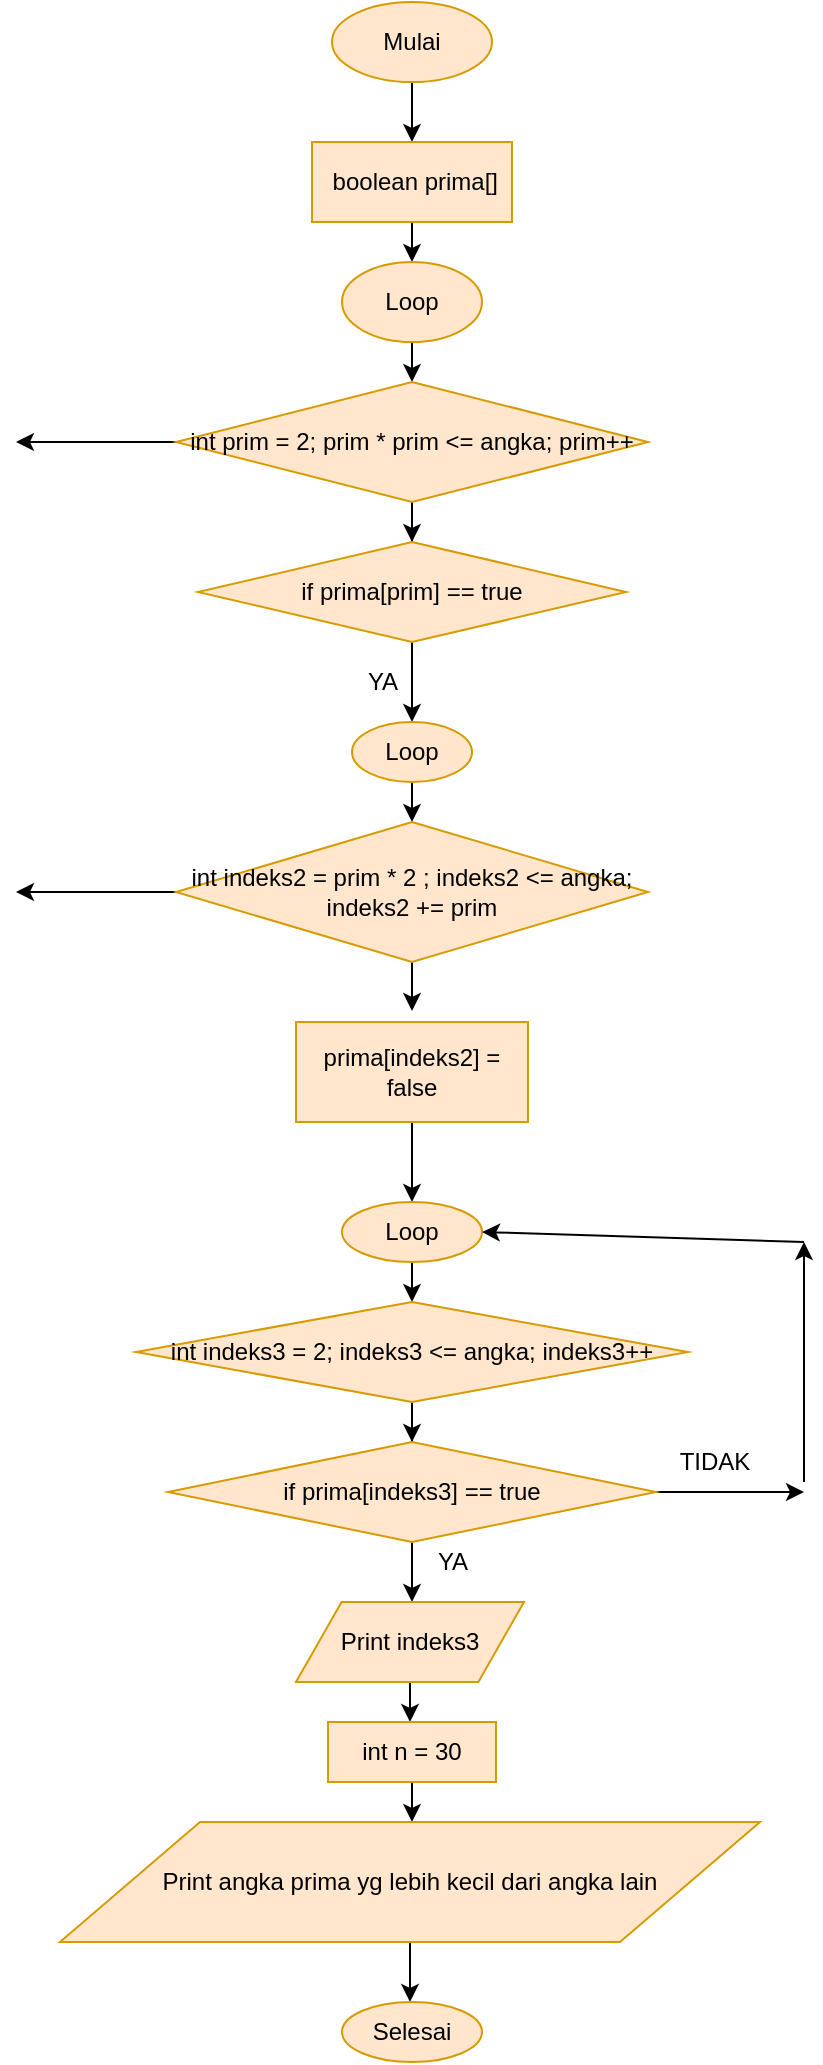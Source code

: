 <mxfile version="13.0.7" type="device"><diagram id="2gAfbkUtbrL2JqzO0L2J" name="Page-1"><mxGraphModel dx="868" dy="534" grid="1" gridSize="10" guides="1" tooltips="1" connect="1" arrows="1" fold="1" page="1" pageScale="1" pageWidth="827" pageHeight="1169" math="0" shadow="0"><root><mxCell id="0"/><mxCell id="1" parent="0"/><mxCell id="VuhFBgD3TkHIuDUSK1Xq-3" value="" style="edgeStyle=orthogonalEdgeStyle;rounded=0;orthogonalLoop=1;jettySize=auto;html=1;" edge="1" parent="1" source="VuhFBgD3TkHIuDUSK1Xq-1"><mxGeometry relative="1" as="geometry"><mxPoint x="414" y="80" as="targetPoint"/></mxGeometry></mxCell><mxCell id="VuhFBgD3TkHIuDUSK1Xq-1" value="Mulai" style="ellipse;whiteSpace=wrap;html=1;fillColor=#ffe6cc;strokeColor=#d79b00;" vertex="1" parent="1"><mxGeometry x="374" y="10" width="80" height="40" as="geometry"/></mxCell><mxCell id="VuhFBgD3TkHIuDUSK1Xq-6" value="" style="edgeStyle=orthogonalEdgeStyle;rounded=0;orthogonalLoop=1;jettySize=auto;html=1;" edge="1" parent="1" source="VuhFBgD3TkHIuDUSK1Xq-4"><mxGeometry relative="1" as="geometry"><mxPoint x="414" y="140" as="targetPoint"/></mxGeometry></mxCell><mxCell id="VuhFBgD3TkHIuDUSK1Xq-4" value="&amp;nbsp;boolean prima[]" style="rounded=0;whiteSpace=wrap;html=1;fillColor=#ffe6cc;strokeColor=#d79b00;" vertex="1" parent="1"><mxGeometry x="364" y="80" width="100" height="40" as="geometry"/></mxCell><mxCell id="VuhFBgD3TkHIuDUSK1Xq-9" value="" style="edgeStyle=orthogonalEdgeStyle;rounded=0;orthogonalLoop=1;jettySize=auto;html=1;" edge="1" parent="1" source="VuhFBgD3TkHIuDUSK1Xq-7"><mxGeometry relative="1" as="geometry"><mxPoint x="414" y="200" as="targetPoint"/></mxGeometry></mxCell><mxCell id="VuhFBgD3TkHIuDUSK1Xq-7" value="Loop" style="ellipse;whiteSpace=wrap;html=1;fillColor=#ffe6cc;strokeColor=#d79b00;" vertex="1" parent="1"><mxGeometry x="379" y="140" width="70" height="40" as="geometry"/></mxCell><mxCell id="VuhFBgD3TkHIuDUSK1Xq-12" value="" style="edgeStyle=orthogonalEdgeStyle;rounded=0;orthogonalLoop=1;jettySize=auto;html=1;" edge="1" parent="1" source="VuhFBgD3TkHIuDUSK1Xq-10" target="VuhFBgD3TkHIuDUSK1Xq-11"><mxGeometry relative="1" as="geometry"/></mxCell><mxCell id="VuhFBgD3TkHIuDUSK1Xq-21" value="" style="edgeStyle=orthogonalEdgeStyle;rounded=0;orthogonalLoop=1;jettySize=auto;html=1;" edge="1" parent="1" source="VuhFBgD3TkHIuDUSK1Xq-10"><mxGeometry relative="1" as="geometry"><mxPoint x="216" y="230" as="targetPoint"/></mxGeometry></mxCell><mxCell id="VuhFBgD3TkHIuDUSK1Xq-10" value="int prim = 2; prim * prim &amp;lt;= angka; prim++" style="rhombus;whiteSpace=wrap;html=1;fillColor=#ffe6cc;strokeColor=#d79b00;" vertex="1" parent="1"><mxGeometry x="296" y="200" width="236" height="60" as="geometry"/></mxCell><mxCell id="VuhFBgD3TkHIuDUSK1Xq-14" value="" style="edgeStyle=orthogonalEdgeStyle;rounded=0;orthogonalLoop=1;jettySize=auto;html=1;" edge="1" parent="1" source="VuhFBgD3TkHIuDUSK1Xq-11"><mxGeometry relative="1" as="geometry"><mxPoint x="414" y="370" as="targetPoint"/></mxGeometry></mxCell><mxCell id="VuhFBgD3TkHIuDUSK1Xq-11" value="if&amp;nbsp;prima[prim] == true" style="rhombus;whiteSpace=wrap;html=1;fillColor=#ffe6cc;strokeColor=#d79b00;" vertex="1" parent="1"><mxGeometry x="307" y="280" width="214" height="50" as="geometry"/></mxCell><mxCell id="VuhFBgD3TkHIuDUSK1Xq-15" value="YA" style="text;html=1;align=center;verticalAlign=middle;resizable=0;points=[];autosize=1;" vertex="1" parent="1"><mxGeometry x="384" y="340" width="30" height="20" as="geometry"/></mxCell><mxCell id="VuhFBgD3TkHIuDUSK1Xq-18" value="" style="edgeStyle=orthogonalEdgeStyle;rounded=0;orthogonalLoop=1;jettySize=auto;html=1;" edge="1" parent="1" source="VuhFBgD3TkHIuDUSK1Xq-16"><mxGeometry relative="1" as="geometry"><mxPoint x="414" y="420" as="targetPoint"/></mxGeometry></mxCell><mxCell id="VuhFBgD3TkHIuDUSK1Xq-16" value="Loop" style="ellipse;whiteSpace=wrap;html=1;fillColor=#ffe6cc;strokeColor=#d79b00;" vertex="1" parent="1"><mxGeometry x="384" y="370" width="60" height="30" as="geometry"/></mxCell><mxCell id="VuhFBgD3TkHIuDUSK1Xq-24" value="" style="edgeStyle=orthogonalEdgeStyle;rounded=0;orthogonalLoop=1;jettySize=auto;html=1;" edge="1" parent="1" source="VuhFBgD3TkHIuDUSK1Xq-19"><mxGeometry relative="1" as="geometry"><mxPoint x="414" y="514.5" as="targetPoint"/></mxGeometry></mxCell><mxCell id="VuhFBgD3TkHIuDUSK1Xq-26" value="" style="edgeStyle=orthogonalEdgeStyle;rounded=0;orthogonalLoop=1;jettySize=auto;html=1;" edge="1" parent="1" source="VuhFBgD3TkHIuDUSK1Xq-19"><mxGeometry relative="1" as="geometry"><mxPoint x="216" y="455" as="targetPoint"/></mxGeometry></mxCell><mxCell id="VuhFBgD3TkHIuDUSK1Xq-19" value="int indeks2 = prim * 2 ; indeks2 &amp;lt;= angka; indeks2 += prim" style="rhombus;whiteSpace=wrap;html=1;fillColor=#ffe6cc;strokeColor=#d79b00;" vertex="1" parent="1"><mxGeometry x="296" y="420" width="236" height="70" as="geometry"/></mxCell><mxCell id="VuhFBgD3TkHIuDUSK1Xq-28" value="" style="edgeStyle=orthogonalEdgeStyle;rounded=0;orthogonalLoop=1;jettySize=auto;html=1;" edge="1" parent="1" source="VuhFBgD3TkHIuDUSK1Xq-22"><mxGeometry relative="1" as="geometry"><mxPoint x="414" y="610" as="targetPoint"/></mxGeometry></mxCell><mxCell id="VuhFBgD3TkHIuDUSK1Xq-22" value="prima[indeks2] = false" style="rounded=0;whiteSpace=wrap;html=1;fillColor=#ffe6cc;strokeColor=#d79b00;" vertex="1" parent="1"><mxGeometry x="356" y="520" width="116" height="50" as="geometry"/></mxCell><mxCell id="VuhFBgD3TkHIuDUSK1Xq-31" value="" style="edgeStyle=orthogonalEdgeStyle;rounded=0;orthogonalLoop=1;jettySize=auto;html=1;" edge="1" parent="1" source="VuhFBgD3TkHIuDUSK1Xq-29"><mxGeometry relative="1" as="geometry"><mxPoint x="414" y="660" as="targetPoint"/></mxGeometry></mxCell><mxCell id="VuhFBgD3TkHIuDUSK1Xq-29" value="Loop" style="ellipse;whiteSpace=wrap;html=1;fillColor=#ffe6cc;strokeColor=#d79b00;" vertex="1" parent="1"><mxGeometry x="379" y="610" width="70" height="30" as="geometry"/></mxCell><mxCell id="VuhFBgD3TkHIuDUSK1Xq-34" value="" style="edgeStyle=orthogonalEdgeStyle;rounded=0;orthogonalLoop=1;jettySize=auto;html=1;" edge="1" parent="1" source="VuhFBgD3TkHIuDUSK1Xq-32" target="VuhFBgD3TkHIuDUSK1Xq-33"><mxGeometry relative="1" as="geometry"/></mxCell><mxCell id="VuhFBgD3TkHIuDUSK1Xq-32" value="int indeks3 = 2; indeks3 &amp;lt;= angka; indeks3++" style="rhombus;whiteSpace=wrap;html=1;fillColor=#ffe6cc;strokeColor=#d79b00;" vertex="1" parent="1"><mxGeometry x="276" y="660" width="276" height="50" as="geometry"/></mxCell><mxCell id="VuhFBgD3TkHIuDUSK1Xq-36" value="" style="edgeStyle=orthogonalEdgeStyle;rounded=0;orthogonalLoop=1;jettySize=auto;html=1;" edge="1" parent="1" source="VuhFBgD3TkHIuDUSK1Xq-33"><mxGeometry relative="1" as="geometry"><mxPoint x="610" y="755" as="targetPoint"/></mxGeometry></mxCell><mxCell id="VuhFBgD3TkHIuDUSK1Xq-41" value="" style="edgeStyle=orthogonalEdgeStyle;rounded=0;orthogonalLoop=1;jettySize=auto;html=1;" edge="1" parent="1" source="VuhFBgD3TkHIuDUSK1Xq-33"><mxGeometry relative="1" as="geometry"><mxPoint x="414" y="810" as="targetPoint"/></mxGeometry></mxCell><mxCell id="VuhFBgD3TkHIuDUSK1Xq-33" value="if&amp;nbsp;prima[indeks3] == true" style="rhombus;whiteSpace=wrap;html=1;fillColor=#ffe6cc;strokeColor=#d79b00;" vertex="1" parent="1"><mxGeometry x="292" y="730" width="244" height="50" as="geometry"/></mxCell><mxCell id="VuhFBgD3TkHIuDUSK1Xq-37" value="" style="endArrow=classic;html=1;" edge="1" parent="1"><mxGeometry width="50" height="50" relative="1" as="geometry"><mxPoint x="610" y="750" as="sourcePoint"/><mxPoint x="610" y="630" as="targetPoint"/></mxGeometry></mxCell><mxCell id="VuhFBgD3TkHIuDUSK1Xq-38" value="" style="endArrow=classic;html=1;entryX=1;entryY=0.5;entryDx=0;entryDy=0;" edge="1" parent="1" target="VuhFBgD3TkHIuDUSK1Xq-29"><mxGeometry width="50" height="50" relative="1" as="geometry"><mxPoint x="610" y="630" as="sourcePoint"/><mxPoint x="660" y="580" as="targetPoint"/></mxGeometry></mxCell><mxCell id="VuhFBgD3TkHIuDUSK1Xq-46" value="" style="edgeStyle=orthogonalEdgeStyle;rounded=0;orthogonalLoop=1;jettySize=auto;html=1;" edge="1" parent="1" source="VuhFBgD3TkHIuDUSK1Xq-42"><mxGeometry relative="1" as="geometry"><mxPoint x="413" y="870" as="targetPoint"/></mxGeometry></mxCell><mxCell id="VuhFBgD3TkHIuDUSK1Xq-42" value="Print indeks3" style="shape=parallelogram;perimeter=parallelogramPerimeter;whiteSpace=wrap;html=1;fillColor=#ffe6cc;strokeColor=#d79b00;" vertex="1" parent="1"><mxGeometry x="356" y="810" width="114" height="40" as="geometry"/></mxCell><mxCell id="VuhFBgD3TkHIuDUSK1Xq-43" value="TIDAK" style="text;html=1;align=center;verticalAlign=middle;resizable=0;points=[];autosize=1;" vertex="1" parent="1"><mxGeometry x="540" y="730" width="50" height="20" as="geometry"/></mxCell><mxCell id="VuhFBgD3TkHIuDUSK1Xq-44" value="YA" style="text;html=1;align=center;verticalAlign=middle;resizable=0;points=[];autosize=1;" vertex="1" parent="1"><mxGeometry x="419" y="780" width="30" height="20" as="geometry"/></mxCell><mxCell id="VuhFBgD3TkHIuDUSK1Xq-49" value="" style="edgeStyle=orthogonalEdgeStyle;rounded=0;orthogonalLoop=1;jettySize=auto;html=1;" edge="1" parent="1" source="VuhFBgD3TkHIuDUSK1Xq-47"><mxGeometry relative="1" as="geometry"><mxPoint x="414" y="920" as="targetPoint"/></mxGeometry></mxCell><mxCell id="VuhFBgD3TkHIuDUSK1Xq-47" value="int n = 30" style="rounded=0;whiteSpace=wrap;html=1;fillColor=#ffe6cc;strokeColor=#d79b00;" vertex="1" parent="1"><mxGeometry x="372" y="870" width="84" height="30" as="geometry"/></mxCell><mxCell id="VuhFBgD3TkHIuDUSK1Xq-52" value="" style="edgeStyle=orthogonalEdgeStyle;rounded=0;orthogonalLoop=1;jettySize=auto;html=1;" edge="1" parent="1" source="VuhFBgD3TkHIuDUSK1Xq-50"><mxGeometry relative="1" as="geometry"><mxPoint x="413" y="1010" as="targetPoint"/></mxGeometry></mxCell><mxCell id="VuhFBgD3TkHIuDUSK1Xq-50" value="Print angka prima yg lebih kecil dari angka lain" style="shape=parallelogram;perimeter=parallelogramPerimeter;whiteSpace=wrap;html=1;fillColor=#ffe6cc;strokeColor=#d79b00;" vertex="1" parent="1"><mxGeometry x="238" y="920" width="350" height="60" as="geometry"/></mxCell><mxCell id="VuhFBgD3TkHIuDUSK1Xq-53" value="Selesai" style="ellipse;whiteSpace=wrap;html=1;fillColor=#ffe6cc;strokeColor=#d79b00;" vertex="1" parent="1"><mxGeometry x="379" y="1010" width="70" height="30" as="geometry"/></mxCell></root></mxGraphModel></diagram></mxfile>